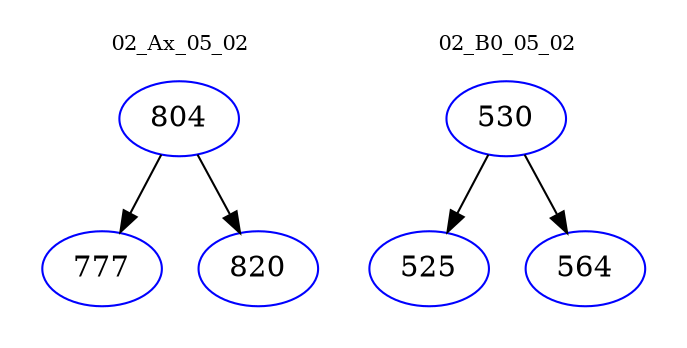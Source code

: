 digraph{
subgraph cluster_0 {
color = white
label = "02_Ax_05_02";
fontsize=10;
T0_804 [label="804", color="blue"]
T0_804 -> T0_777 [color="black"]
T0_777 [label="777", color="blue"]
T0_804 -> T0_820 [color="black"]
T0_820 [label="820", color="blue"]
}
subgraph cluster_1 {
color = white
label = "02_B0_05_02";
fontsize=10;
T1_530 [label="530", color="blue"]
T1_530 -> T1_525 [color="black"]
T1_525 [label="525", color="blue"]
T1_530 -> T1_564 [color="black"]
T1_564 [label="564", color="blue"]
}
}
